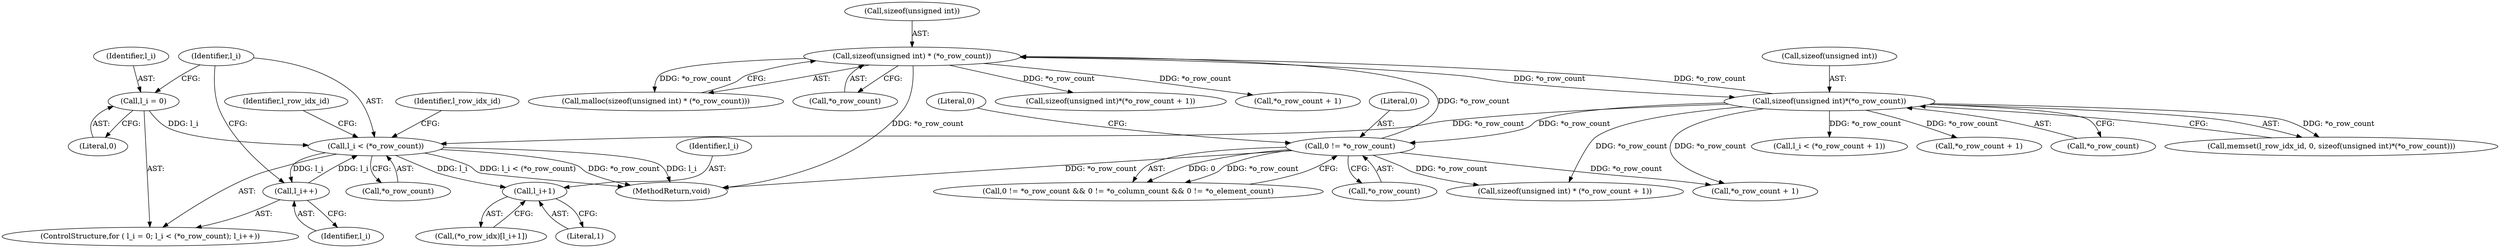 digraph "0_libxsmm_151481489192e6d1997f8bde52c5c425ea41741d@pointer" {
"1000428" [label="(Call,l_i < (*o_row_count))"];
"1000425" [label="(Call,l_i = 0)"];
"1000432" [label="(Call,l_i++)"];
"1000428" [label="(Call,l_i < (*o_row_count))"];
"1000317" [label="(Call,sizeof(unsigned int)*(*o_row_count))"];
"1000256" [label="(Call,sizeof(unsigned int) * (*o_row_count))"];
"1000202" [label="(Call,0 != *o_row_count)"];
"1000446" [label="(Call,l_i+1)"];
"1000433" [label="(Identifier,l_i)"];
"1000326" [label="(Call,l_i < (*o_row_count + 1))"];
"1000443" [label="(Call,(*o_row_idx)[l_i+1])"];
"1000455" [label="(Identifier,l_row_idx_id)"];
"1000204" [label="(Call,*o_row_count)"];
"1000425" [label="(Call,l_i = 0)"];
"1000447" [label="(Identifier,l_i)"];
"1000426" [label="(Identifier,l_i)"];
"1000256" [label="(Call,sizeof(unsigned int) * (*o_row_count))"];
"1000236" [label="(Call,*o_row_count + 1)"];
"1000255" [label="(Call,malloc(sizeof(unsigned int) * (*o_row_count)))"];
"1000328" [label="(Call,*o_row_count + 1)"];
"1000432" [label="(Call,l_i++)"];
"1000428" [label="(Call,l_i < (*o_row_count))"];
"1000427" [label="(Literal,0)"];
"1000424" [label="(ControlStructure,for ( l_i = 0; l_i < (*o_row_count); l_i++))"];
"1000208" [label="(Literal,0)"];
"1000320" [label="(Call,*o_row_count)"];
"1000257" [label="(Call,sizeof(unsigned int))"];
"1000318" [label="(Call,sizeof(unsigned int))"];
"1000259" [label="(Call,*o_row_count)"];
"1000317" [label="(Call,sizeof(unsigned int)*(*o_row_count))"];
"1000289" [label="(Call,sizeof(unsigned int)*(*o_row_count + 1))"];
"1000448" [label="(Literal,1)"];
"1000201" [label="(Call,0 != *o_row_count && 0 != *o_column_count && 0 != *o_element_count)"];
"1000203" [label="(Literal,0)"];
"1000233" [label="(Call,sizeof(unsigned int) * (*o_row_count + 1))"];
"1000202" [label="(Call,0 != *o_row_count)"];
"1000429" [label="(Identifier,l_i)"];
"1000460" [label="(MethodReturn,void)"];
"1000430" [label="(Call,*o_row_count)"];
"1000314" [label="(Call,memset(l_row_idx_id, 0, sizeof(unsigned int)*(*o_row_count)))"];
"1000438" [label="(Identifier,l_row_idx_id)"];
"1000446" [label="(Call,l_i+1)"];
"1000292" [label="(Call,*o_row_count + 1)"];
"1000428" -> "1000424"  [label="AST: "];
"1000428" -> "1000430"  [label="CFG: "];
"1000429" -> "1000428"  [label="AST: "];
"1000430" -> "1000428"  [label="AST: "];
"1000438" -> "1000428"  [label="CFG: "];
"1000455" -> "1000428"  [label="CFG: "];
"1000428" -> "1000460"  [label="DDG: l_i < (*o_row_count)"];
"1000428" -> "1000460"  [label="DDG: *o_row_count"];
"1000428" -> "1000460"  [label="DDG: l_i"];
"1000425" -> "1000428"  [label="DDG: l_i"];
"1000432" -> "1000428"  [label="DDG: l_i"];
"1000317" -> "1000428"  [label="DDG: *o_row_count"];
"1000428" -> "1000432"  [label="DDG: l_i"];
"1000428" -> "1000446"  [label="DDG: l_i"];
"1000425" -> "1000424"  [label="AST: "];
"1000425" -> "1000427"  [label="CFG: "];
"1000426" -> "1000425"  [label="AST: "];
"1000427" -> "1000425"  [label="AST: "];
"1000429" -> "1000425"  [label="CFG: "];
"1000432" -> "1000424"  [label="AST: "];
"1000432" -> "1000433"  [label="CFG: "];
"1000433" -> "1000432"  [label="AST: "];
"1000429" -> "1000432"  [label="CFG: "];
"1000317" -> "1000314"  [label="AST: "];
"1000317" -> "1000320"  [label="CFG: "];
"1000318" -> "1000317"  [label="AST: "];
"1000320" -> "1000317"  [label="AST: "];
"1000314" -> "1000317"  [label="CFG: "];
"1000317" -> "1000202"  [label="DDG: *o_row_count"];
"1000317" -> "1000233"  [label="DDG: *o_row_count"];
"1000317" -> "1000236"  [label="DDG: *o_row_count"];
"1000317" -> "1000256"  [label="DDG: *o_row_count"];
"1000317" -> "1000314"  [label="DDG: *o_row_count"];
"1000256" -> "1000317"  [label="DDG: *o_row_count"];
"1000317" -> "1000326"  [label="DDG: *o_row_count"];
"1000317" -> "1000328"  [label="DDG: *o_row_count"];
"1000256" -> "1000255"  [label="AST: "];
"1000256" -> "1000259"  [label="CFG: "];
"1000257" -> "1000256"  [label="AST: "];
"1000259" -> "1000256"  [label="AST: "];
"1000255" -> "1000256"  [label="CFG: "];
"1000256" -> "1000460"  [label="DDG: *o_row_count"];
"1000256" -> "1000255"  [label="DDG: *o_row_count"];
"1000202" -> "1000256"  [label="DDG: *o_row_count"];
"1000256" -> "1000289"  [label="DDG: *o_row_count"];
"1000256" -> "1000292"  [label="DDG: *o_row_count"];
"1000202" -> "1000201"  [label="AST: "];
"1000202" -> "1000204"  [label="CFG: "];
"1000203" -> "1000202"  [label="AST: "];
"1000204" -> "1000202"  [label="AST: "];
"1000208" -> "1000202"  [label="CFG: "];
"1000201" -> "1000202"  [label="CFG: "];
"1000202" -> "1000460"  [label="DDG: *o_row_count"];
"1000202" -> "1000201"  [label="DDG: 0"];
"1000202" -> "1000201"  [label="DDG: *o_row_count"];
"1000202" -> "1000233"  [label="DDG: *o_row_count"];
"1000202" -> "1000236"  [label="DDG: *o_row_count"];
"1000446" -> "1000443"  [label="AST: "];
"1000446" -> "1000448"  [label="CFG: "];
"1000447" -> "1000446"  [label="AST: "];
"1000448" -> "1000446"  [label="AST: "];
"1000443" -> "1000446"  [label="CFG: "];
}
